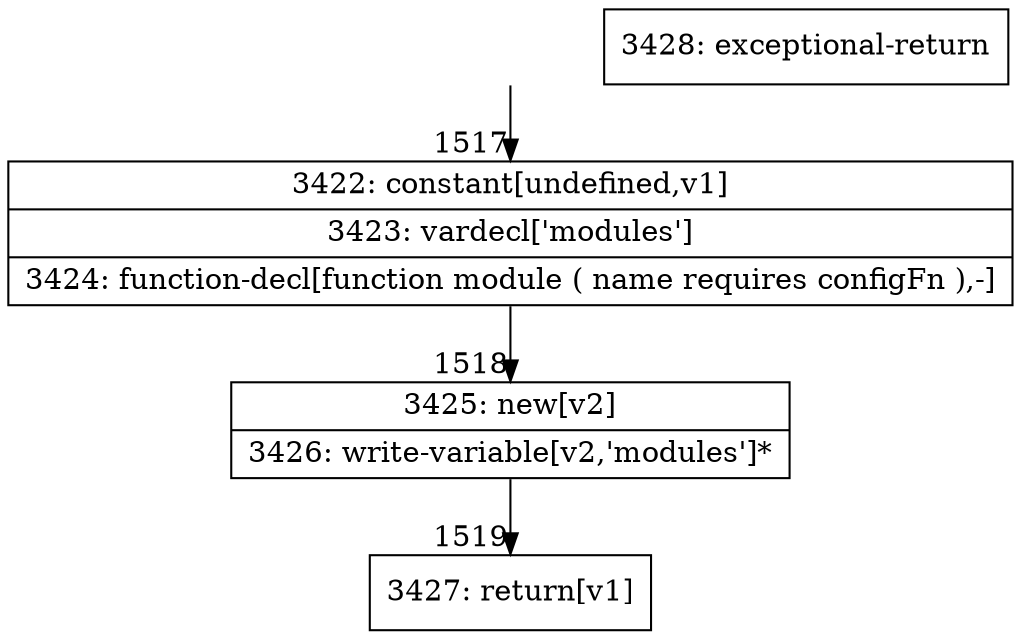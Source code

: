 digraph {
rankdir="TD"
BB_entry105[shape=none,label=""];
BB_entry105 -> BB1517 [tailport=s, headport=n, headlabel="    1517"]
BB1517 [shape=record label="{3422: constant[undefined,v1]|3423: vardecl['modules']|3424: function-decl[function module ( name requires configFn ),-]}" ] 
BB1517 -> BB1518 [tailport=s, headport=n, headlabel="      1518"]
BB1518 [shape=record label="{3425: new[v2]|3426: write-variable[v2,'modules']*}" ] 
BB1518 -> BB1519 [tailport=s, headport=n, headlabel="      1519"]
BB1519 [shape=record label="{3427: return[v1]}" ] 
BB1520 [shape=record label="{3428: exceptional-return}" ] 
//#$~ 2207
}
